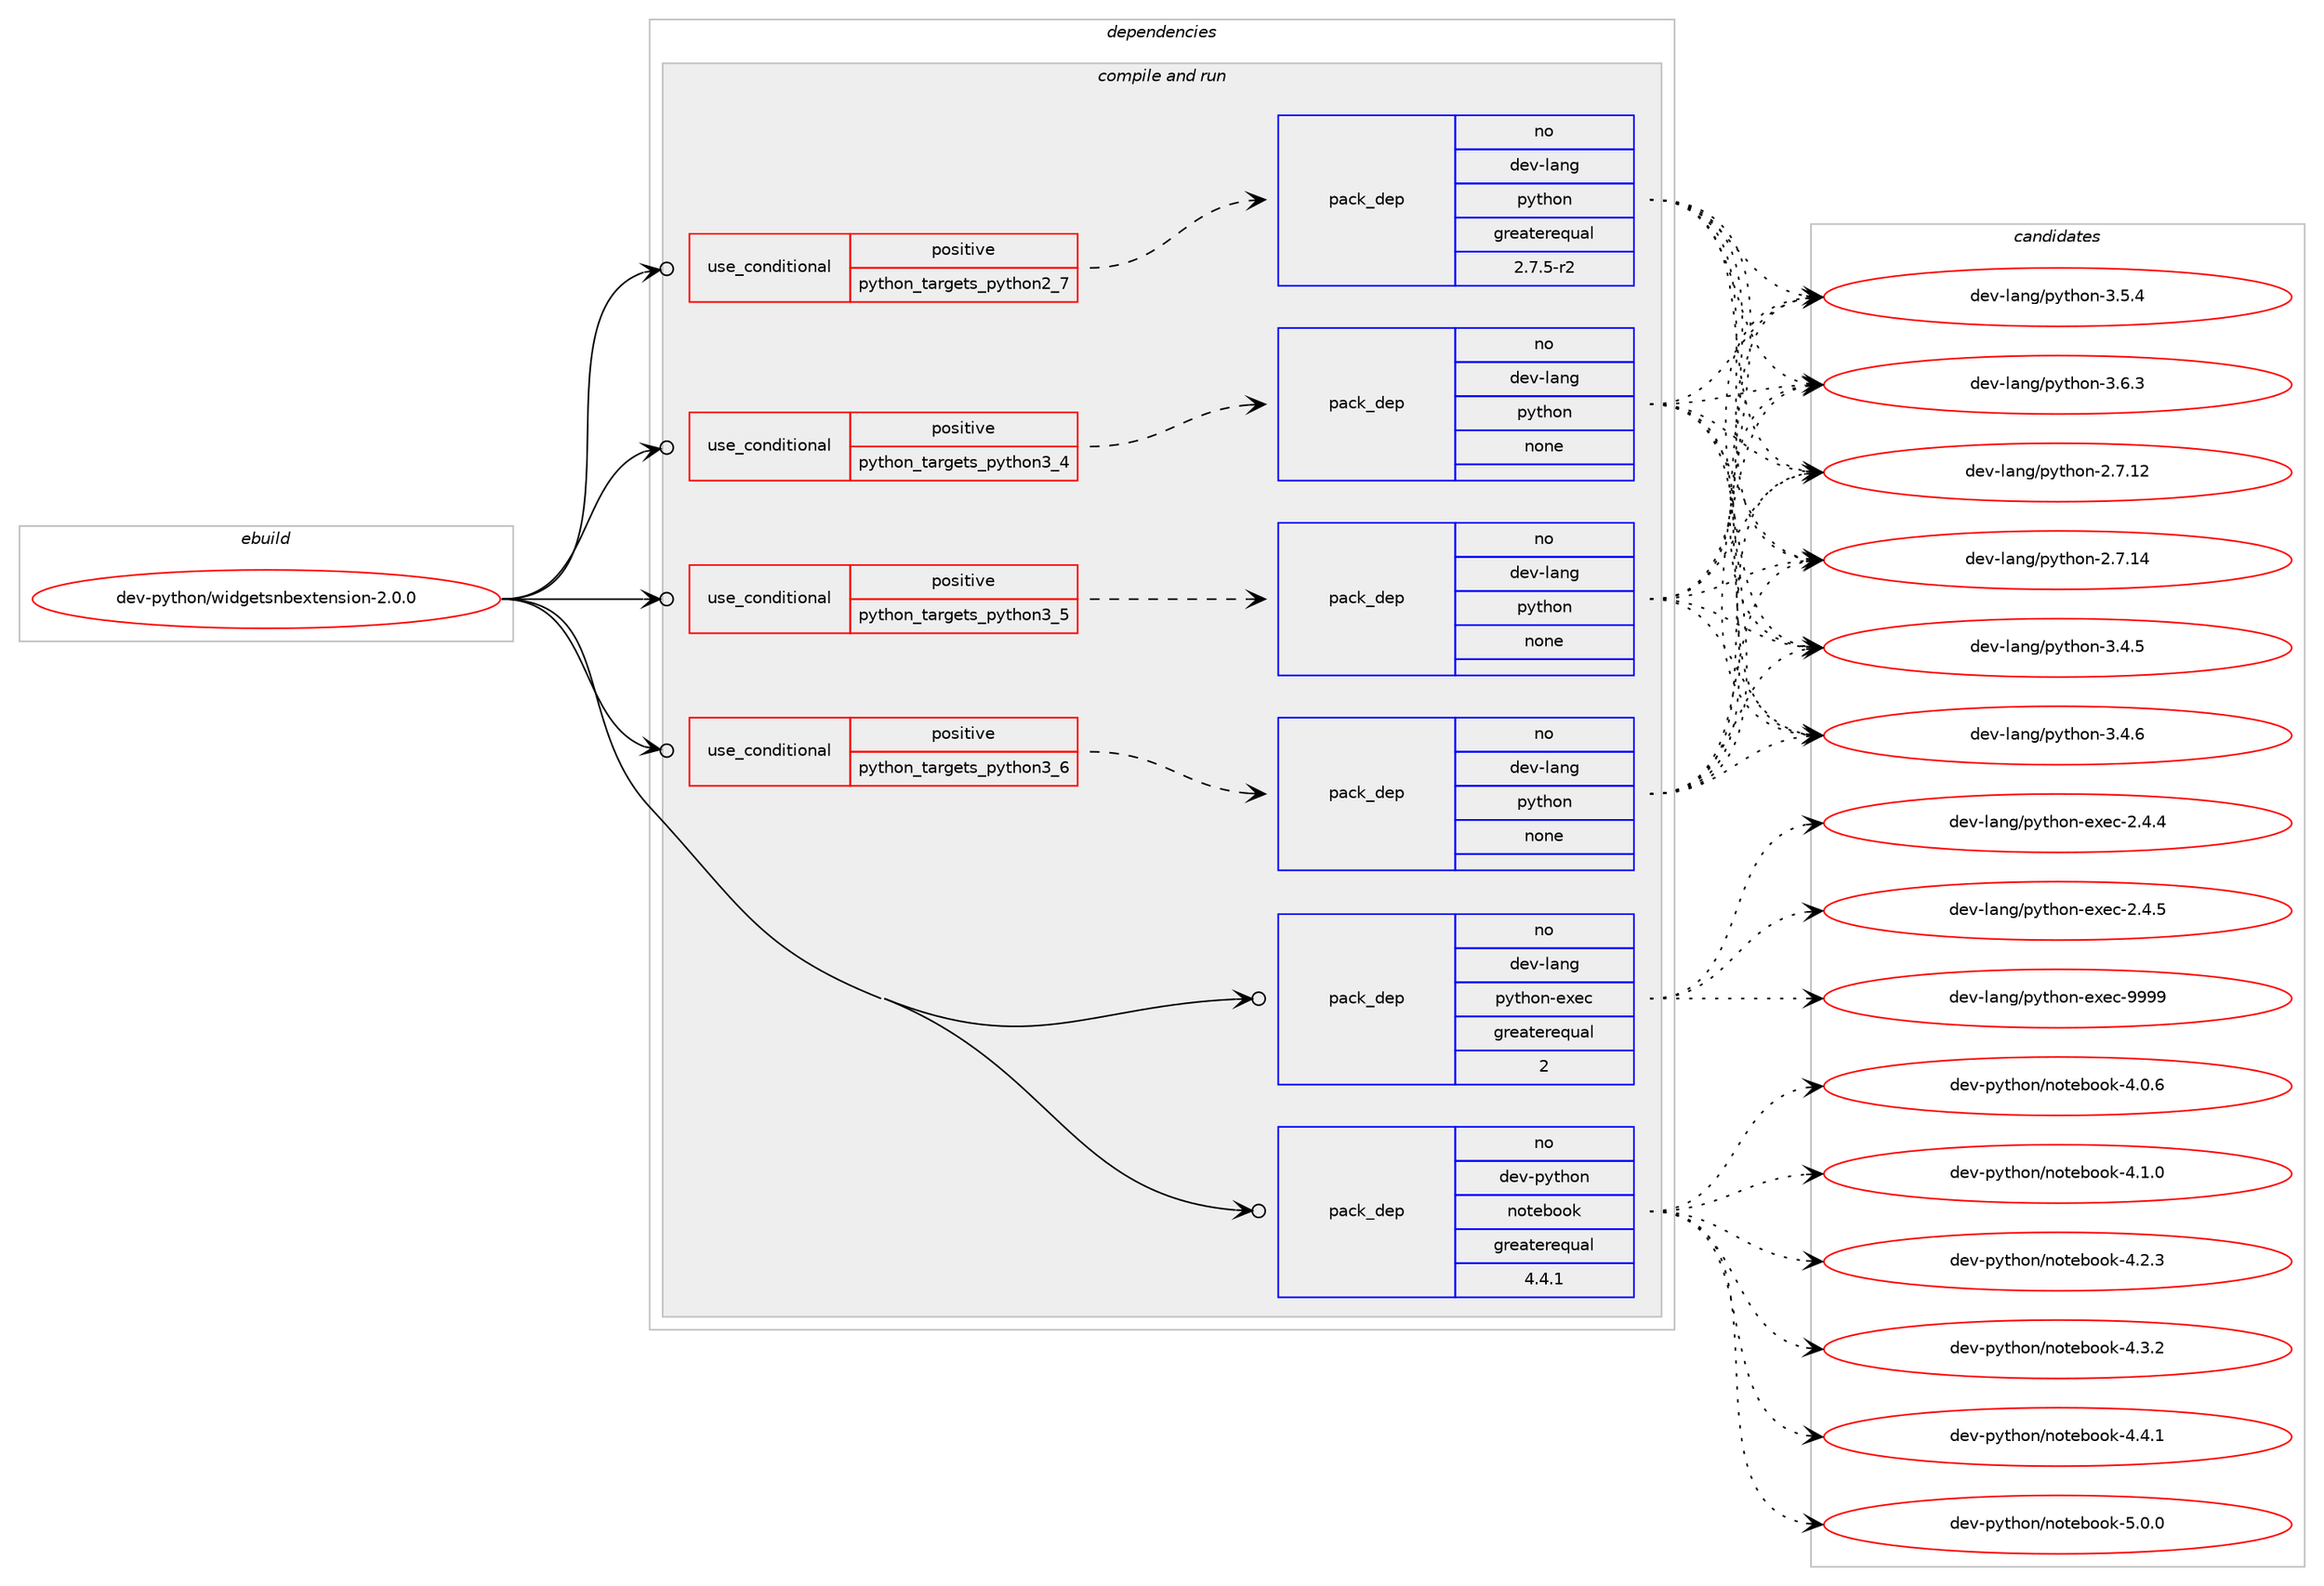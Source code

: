 digraph prolog {

# *************
# Graph options
# *************

newrank=true;
concentrate=true;
compound=true;
graph [rankdir=LR,fontname=Helvetica,fontsize=10,ranksep=1.5];#, ranksep=2.5, nodesep=0.2];
edge  [arrowhead=vee];
node  [fontname=Helvetica,fontsize=10];

# **********
# The ebuild
# **********

subgraph cluster_leftcol {
color=gray;
rank=same;
label=<<i>ebuild</i>>;
id [label="dev-python/widgetsnbextension-2.0.0", color=red, width=4, href="../dev-python/widgetsnbextension-2.0.0.svg"];
}

# ****************
# The dependencies
# ****************

subgraph cluster_midcol {
color=gray;
label=<<i>dependencies</i>>;
subgraph cluster_compile {
fillcolor="#eeeeee";
style=filled;
label=<<i>compile</i>>;
}
subgraph cluster_compileandrun {
fillcolor="#eeeeee";
style=filled;
label=<<i>compile and run</i>>;
subgraph cond43769 {
dependency193848 [label=<<TABLE BORDER="0" CELLBORDER="1" CELLSPACING="0" CELLPADDING="4"><TR><TD ROWSPAN="3" CELLPADDING="10">use_conditional</TD></TR><TR><TD>positive</TD></TR><TR><TD>python_targets_python2_7</TD></TR></TABLE>>, shape=none, color=red];
subgraph pack146117 {
dependency193849 [label=<<TABLE BORDER="0" CELLBORDER="1" CELLSPACING="0" CELLPADDING="4" WIDTH="220"><TR><TD ROWSPAN="6" CELLPADDING="30">pack_dep</TD></TR><TR><TD WIDTH="110">no</TD></TR><TR><TD>dev-lang</TD></TR><TR><TD>python</TD></TR><TR><TD>greaterequal</TD></TR><TR><TD>2.7.5-r2</TD></TR></TABLE>>, shape=none, color=blue];
}
dependency193848:e -> dependency193849:w [weight=20,style="dashed",arrowhead="vee"];
}
id:e -> dependency193848:w [weight=20,style="solid",arrowhead="odotvee"];
subgraph cond43770 {
dependency193850 [label=<<TABLE BORDER="0" CELLBORDER="1" CELLSPACING="0" CELLPADDING="4"><TR><TD ROWSPAN="3" CELLPADDING="10">use_conditional</TD></TR><TR><TD>positive</TD></TR><TR><TD>python_targets_python3_4</TD></TR></TABLE>>, shape=none, color=red];
subgraph pack146118 {
dependency193851 [label=<<TABLE BORDER="0" CELLBORDER="1" CELLSPACING="0" CELLPADDING="4" WIDTH="220"><TR><TD ROWSPAN="6" CELLPADDING="30">pack_dep</TD></TR><TR><TD WIDTH="110">no</TD></TR><TR><TD>dev-lang</TD></TR><TR><TD>python</TD></TR><TR><TD>none</TD></TR><TR><TD></TD></TR></TABLE>>, shape=none, color=blue];
}
dependency193850:e -> dependency193851:w [weight=20,style="dashed",arrowhead="vee"];
}
id:e -> dependency193850:w [weight=20,style="solid",arrowhead="odotvee"];
subgraph cond43771 {
dependency193852 [label=<<TABLE BORDER="0" CELLBORDER="1" CELLSPACING="0" CELLPADDING="4"><TR><TD ROWSPAN="3" CELLPADDING="10">use_conditional</TD></TR><TR><TD>positive</TD></TR><TR><TD>python_targets_python3_5</TD></TR></TABLE>>, shape=none, color=red];
subgraph pack146119 {
dependency193853 [label=<<TABLE BORDER="0" CELLBORDER="1" CELLSPACING="0" CELLPADDING="4" WIDTH="220"><TR><TD ROWSPAN="6" CELLPADDING="30">pack_dep</TD></TR><TR><TD WIDTH="110">no</TD></TR><TR><TD>dev-lang</TD></TR><TR><TD>python</TD></TR><TR><TD>none</TD></TR><TR><TD></TD></TR></TABLE>>, shape=none, color=blue];
}
dependency193852:e -> dependency193853:w [weight=20,style="dashed",arrowhead="vee"];
}
id:e -> dependency193852:w [weight=20,style="solid",arrowhead="odotvee"];
subgraph cond43772 {
dependency193854 [label=<<TABLE BORDER="0" CELLBORDER="1" CELLSPACING="0" CELLPADDING="4"><TR><TD ROWSPAN="3" CELLPADDING="10">use_conditional</TD></TR><TR><TD>positive</TD></TR><TR><TD>python_targets_python3_6</TD></TR></TABLE>>, shape=none, color=red];
subgraph pack146120 {
dependency193855 [label=<<TABLE BORDER="0" CELLBORDER="1" CELLSPACING="0" CELLPADDING="4" WIDTH="220"><TR><TD ROWSPAN="6" CELLPADDING="30">pack_dep</TD></TR><TR><TD WIDTH="110">no</TD></TR><TR><TD>dev-lang</TD></TR><TR><TD>python</TD></TR><TR><TD>none</TD></TR><TR><TD></TD></TR></TABLE>>, shape=none, color=blue];
}
dependency193854:e -> dependency193855:w [weight=20,style="dashed",arrowhead="vee"];
}
id:e -> dependency193854:w [weight=20,style="solid",arrowhead="odotvee"];
subgraph pack146121 {
dependency193856 [label=<<TABLE BORDER="0" CELLBORDER="1" CELLSPACING="0" CELLPADDING="4" WIDTH="220"><TR><TD ROWSPAN="6" CELLPADDING="30">pack_dep</TD></TR><TR><TD WIDTH="110">no</TD></TR><TR><TD>dev-lang</TD></TR><TR><TD>python-exec</TD></TR><TR><TD>greaterequal</TD></TR><TR><TD>2</TD></TR></TABLE>>, shape=none, color=blue];
}
id:e -> dependency193856:w [weight=20,style="solid",arrowhead="odotvee"];
subgraph pack146122 {
dependency193857 [label=<<TABLE BORDER="0" CELLBORDER="1" CELLSPACING="0" CELLPADDING="4" WIDTH="220"><TR><TD ROWSPAN="6" CELLPADDING="30">pack_dep</TD></TR><TR><TD WIDTH="110">no</TD></TR><TR><TD>dev-python</TD></TR><TR><TD>notebook</TD></TR><TR><TD>greaterequal</TD></TR><TR><TD>4.4.1</TD></TR></TABLE>>, shape=none, color=blue];
}
id:e -> dependency193857:w [weight=20,style="solid",arrowhead="odotvee"];
}
subgraph cluster_run {
fillcolor="#eeeeee";
style=filled;
label=<<i>run</i>>;
}
}

# **************
# The candidates
# **************

subgraph cluster_choices {
rank=same;
color=gray;
label=<<i>candidates</i>>;

subgraph choice146117 {
color=black;
nodesep=1;
choice10010111845108971101034711212111610411111045504655464950 [label="dev-lang/python-2.7.12", color=red, width=4,href="../dev-lang/python-2.7.12.svg"];
choice10010111845108971101034711212111610411111045504655464952 [label="dev-lang/python-2.7.14", color=red, width=4,href="../dev-lang/python-2.7.14.svg"];
choice100101118451089711010347112121116104111110455146524653 [label="dev-lang/python-3.4.5", color=red, width=4,href="../dev-lang/python-3.4.5.svg"];
choice100101118451089711010347112121116104111110455146524654 [label="dev-lang/python-3.4.6", color=red, width=4,href="../dev-lang/python-3.4.6.svg"];
choice100101118451089711010347112121116104111110455146534652 [label="dev-lang/python-3.5.4", color=red, width=4,href="../dev-lang/python-3.5.4.svg"];
choice100101118451089711010347112121116104111110455146544651 [label="dev-lang/python-3.6.3", color=red, width=4,href="../dev-lang/python-3.6.3.svg"];
dependency193849:e -> choice10010111845108971101034711212111610411111045504655464950:w [style=dotted,weight="100"];
dependency193849:e -> choice10010111845108971101034711212111610411111045504655464952:w [style=dotted,weight="100"];
dependency193849:e -> choice100101118451089711010347112121116104111110455146524653:w [style=dotted,weight="100"];
dependency193849:e -> choice100101118451089711010347112121116104111110455146524654:w [style=dotted,weight="100"];
dependency193849:e -> choice100101118451089711010347112121116104111110455146534652:w [style=dotted,weight="100"];
dependency193849:e -> choice100101118451089711010347112121116104111110455146544651:w [style=dotted,weight="100"];
}
subgraph choice146118 {
color=black;
nodesep=1;
choice10010111845108971101034711212111610411111045504655464950 [label="dev-lang/python-2.7.12", color=red, width=4,href="../dev-lang/python-2.7.12.svg"];
choice10010111845108971101034711212111610411111045504655464952 [label="dev-lang/python-2.7.14", color=red, width=4,href="../dev-lang/python-2.7.14.svg"];
choice100101118451089711010347112121116104111110455146524653 [label="dev-lang/python-3.4.5", color=red, width=4,href="../dev-lang/python-3.4.5.svg"];
choice100101118451089711010347112121116104111110455146524654 [label="dev-lang/python-3.4.6", color=red, width=4,href="../dev-lang/python-3.4.6.svg"];
choice100101118451089711010347112121116104111110455146534652 [label="dev-lang/python-3.5.4", color=red, width=4,href="../dev-lang/python-3.5.4.svg"];
choice100101118451089711010347112121116104111110455146544651 [label="dev-lang/python-3.6.3", color=red, width=4,href="../dev-lang/python-3.6.3.svg"];
dependency193851:e -> choice10010111845108971101034711212111610411111045504655464950:w [style=dotted,weight="100"];
dependency193851:e -> choice10010111845108971101034711212111610411111045504655464952:w [style=dotted,weight="100"];
dependency193851:e -> choice100101118451089711010347112121116104111110455146524653:w [style=dotted,weight="100"];
dependency193851:e -> choice100101118451089711010347112121116104111110455146524654:w [style=dotted,weight="100"];
dependency193851:e -> choice100101118451089711010347112121116104111110455146534652:w [style=dotted,weight="100"];
dependency193851:e -> choice100101118451089711010347112121116104111110455146544651:w [style=dotted,weight="100"];
}
subgraph choice146119 {
color=black;
nodesep=1;
choice10010111845108971101034711212111610411111045504655464950 [label="dev-lang/python-2.7.12", color=red, width=4,href="../dev-lang/python-2.7.12.svg"];
choice10010111845108971101034711212111610411111045504655464952 [label="dev-lang/python-2.7.14", color=red, width=4,href="../dev-lang/python-2.7.14.svg"];
choice100101118451089711010347112121116104111110455146524653 [label="dev-lang/python-3.4.5", color=red, width=4,href="../dev-lang/python-3.4.5.svg"];
choice100101118451089711010347112121116104111110455146524654 [label="dev-lang/python-3.4.6", color=red, width=4,href="../dev-lang/python-3.4.6.svg"];
choice100101118451089711010347112121116104111110455146534652 [label="dev-lang/python-3.5.4", color=red, width=4,href="../dev-lang/python-3.5.4.svg"];
choice100101118451089711010347112121116104111110455146544651 [label="dev-lang/python-3.6.3", color=red, width=4,href="../dev-lang/python-3.6.3.svg"];
dependency193853:e -> choice10010111845108971101034711212111610411111045504655464950:w [style=dotted,weight="100"];
dependency193853:e -> choice10010111845108971101034711212111610411111045504655464952:w [style=dotted,weight="100"];
dependency193853:e -> choice100101118451089711010347112121116104111110455146524653:w [style=dotted,weight="100"];
dependency193853:e -> choice100101118451089711010347112121116104111110455146524654:w [style=dotted,weight="100"];
dependency193853:e -> choice100101118451089711010347112121116104111110455146534652:w [style=dotted,weight="100"];
dependency193853:e -> choice100101118451089711010347112121116104111110455146544651:w [style=dotted,weight="100"];
}
subgraph choice146120 {
color=black;
nodesep=1;
choice10010111845108971101034711212111610411111045504655464950 [label="dev-lang/python-2.7.12", color=red, width=4,href="../dev-lang/python-2.7.12.svg"];
choice10010111845108971101034711212111610411111045504655464952 [label="dev-lang/python-2.7.14", color=red, width=4,href="../dev-lang/python-2.7.14.svg"];
choice100101118451089711010347112121116104111110455146524653 [label="dev-lang/python-3.4.5", color=red, width=4,href="../dev-lang/python-3.4.5.svg"];
choice100101118451089711010347112121116104111110455146524654 [label="dev-lang/python-3.4.6", color=red, width=4,href="../dev-lang/python-3.4.6.svg"];
choice100101118451089711010347112121116104111110455146534652 [label="dev-lang/python-3.5.4", color=red, width=4,href="../dev-lang/python-3.5.4.svg"];
choice100101118451089711010347112121116104111110455146544651 [label="dev-lang/python-3.6.3", color=red, width=4,href="../dev-lang/python-3.6.3.svg"];
dependency193855:e -> choice10010111845108971101034711212111610411111045504655464950:w [style=dotted,weight="100"];
dependency193855:e -> choice10010111845108971101034711212111610411111045504655464952:w [style=dotted,weight="100"];
dependency193855:e -> choice100101118451089711010347112121116104111110455146524653:w [style=dotted,weight="100"];
dependency193855:e -> choice100101118451089711010347112121116104111110455146524654:w [style=dotted,weight="100"];
dependency193855:e -> choice100101118451089711010347112121116104111110455146534652:w [style=dotted,weight="100"];
dependency193855:e -> choice100101118451089711010347112121116104111110455146544651:w [style=dotted,weight="100"];
}
subgraph choice146121 {
color=black;
nodesep=1;
choice1001011184510897110103471121211161041111104510112010199455046524652 [label="dev-lang/python-exec-2.4.4", color=red, width=4,href="../dev-lang/python-exec-2.4.4.svg"];
choice1001011184510897110103471121211161041111104510112010199455046524653 [label="dev-lang/python-exec-2.4.5", color=red, width=4,href="../dev-lang/python-exec-2.4.5.svg"];
choice10010111845108971101034711212111610411111045101120101994557575757 [label="dev-lang/python-exec-9999", color=red, width=4,href="../dev-lang/python-exec-9999.svg"];
dependency193856:e -> choice1001011184510897110103471121211161041111104510112010199455046524652:w [style=dotted,weight="100"];
dependency193856:e -> choice1001011184510897110103471121211161041111104510112010199455046524653:w [style=dotted,weight="100"];
dependency193856:e -> choice10010111845108971101034711212111610411111045101120101994557575757:w [style=dotted,weight="100"];
}
subgraph choice146122 {
color=black;
nodesep=1;
choice100101118451121211161041111104711011111610198111111107455246484654 [label="dev-python/notebook-4.0.6", color=red, width=4,href="../dev-python/notebook-4.0.6.svg"];
choice100101118451121211161041111104711011111610198111111107455246494648 [label="dev-python/notebook-4.1.0", color=red, width=4,href="../dev-python/notebook-4.1.0.svg"];
choice100101118451121211161041111104711011111610198111111107455246504651 [label="dev-python/notebook-4.2.3", color=red, width=4,href="../dev-python/notebook-4.2.3.svg"];
choice100101118451121211161041111104711011111610198111111107455246514650 [label="dev-python/notebook-4.3.2", color=red, width=4,href="../dev-python/notebook-4.3.2.svg"];
choice100101118451121211161041111104711011111610198111111107455246524649 [label="dev-python/notebook-4.4.1", color=red, width=4,href="../dev-python/notebook-4.4.1.svg"];
choice100101118451121211161041111104711011111610198111111107455346484648 [label="dev-python/notebook-5.0.0", color=red, width=4,href="../dev-python/notebook-5.0.0.svg"];
dependency193857:e -> choice100101118451121211161041111104711011111610198111111107455246484654:w [style=dotted,weight="100"];
dependency193857:e -> choice100101118451121211161041111104711011111610198111111107455246494648:w [style=dotted,weight="100"];
dependency193857:e -> choice100101118451121211161041111104711011111610198111111107455246504651:w [style=dotted,weight="100"];
dependency193857:e -> choice100101118451121211161041111104711011111610198111111107455246514650:w [style=dotted,weight="100"];
dependency193857:e -> choice100101118451121211161041111104711011111610198111111107455246524649:w [style=dotted,weight="100"];
dependency193857:e -> choice100101118451121211161041111104711011111610198111111107455346484648:w [style=dotted,weight="100"];
}
}

}
